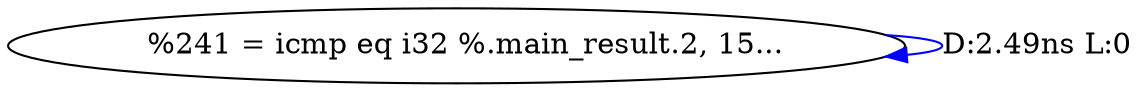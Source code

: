 digraph {
Node0x3f02950[label="  %241 = icmp eq i32 %.main_result.2, 15..."];
Node0x3f02950 -> Node0x3f02950[label="D:2.49ns L:0",color=blue];
}
